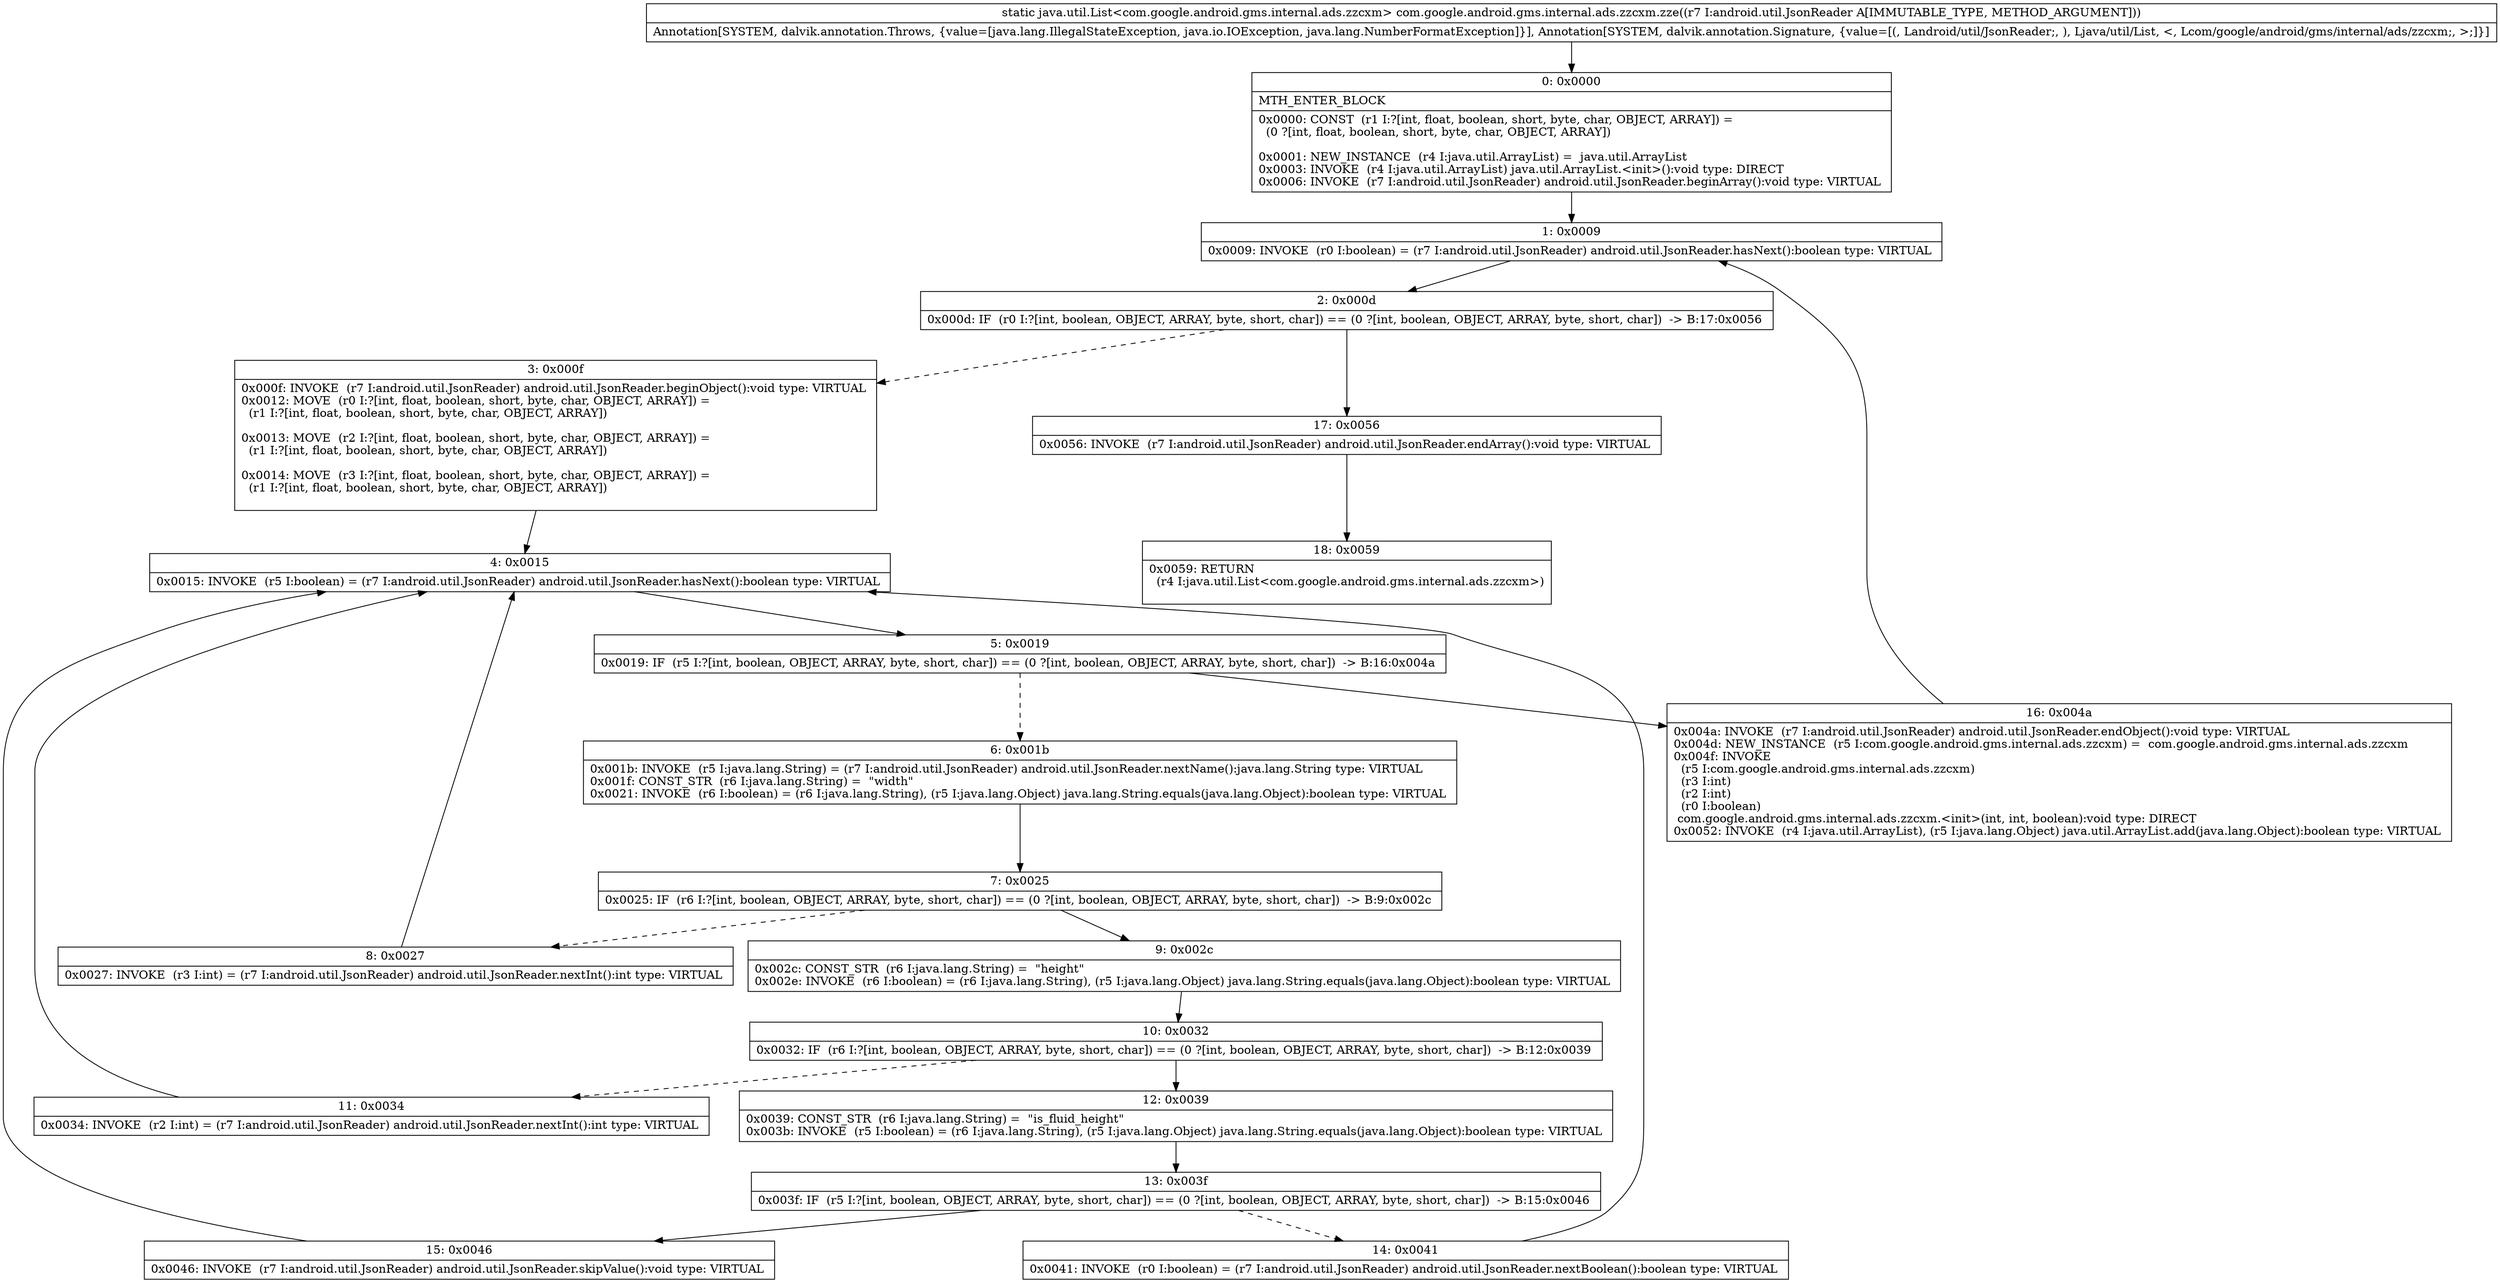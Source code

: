 digraph "CFG forcom.google.android.gms.internal.ads.zzcxm.zze(Landroid\/util\/JsonReader;)Ljava\/util\/List;" {
Node_0 [shape=record,label="{0\:\ 0x0000|MTH_ENTER_BLOCK\l|0x0000: CONST  (r1 I:?[int, float, boolean, short, byte, char, OBJECT, ARRAY]) = \l  (0 ?[int, float, boolean, short, byte, char, OBJECT, ARRAY])\l \l0x0001: NEW_INSTANCE  (r4 I:java.util.ArrayList) =  java.util.ArrayList \l0x0003: INVOKE  (r4 I:java.util.ArrayList) java.util.ArrayList.\<init\>():void type: DIRECT \l0x0006: INVOKE  (r7 I:android.util.JsonReader) android.util.JsonReader.beginArray():void type: VIRTUAL \l}"];
Node_1 [shape=record,label="{1\:\ 0x0009|0x0009: INVOKE  (r0 I:boolean) = (r7 I:android.util.JsonReader) android.util.JsonReader.hasNext():boolean type: VIRTUAL \l}"];
Node_2 [shape=record,label="{2\:\ 0x000d|0x000d: IF  (r0 I:?[int, boolean, OBJECT, ARRAY, byte, short, char]) == (0 ?[int, boolean, OBJECT, ARRAY, byte, short, char])  \-\> B:17:0x0056 \l}"];
Node_3 [shape=record,label="{3\:\ 0x000f|0x000f: INVOKE  (r7 I:android.util.JsonReader) android.util.JsonReader.beginObject():void type: VIRTUAL \l0x0012: MOVE  (r0 I:?[int, float, boolean, short, byte, char, OBJECT, ARRAY]) = \l  (r1 I:?[int, float, boolean, short, byte, char, OBJECT, ARRAY])\l \l0x0013: MOVE  (r2 I:?[int, float, boolean, short, byte, char, OBJECT, ARRAY]) = \l  (r1 I:?[int, float, boolean, short, byte, char, OBJECT, ARRAY])\l \l0x0014: MOVE  (r3 I:?[int, float, boolean, short, byte, char, OBJECT, ARRAY]) = \l  (r1 I:?[int, float, boolean, short, byte, char, OBJECT, ARRAY])\l \l}"];
Node_4 [shape=record,label="{4\:\ 0x0015|0x0015: INVOKE  (r5 I:boolean) = (r7 I:android.util.JsonReader) android.util.JsonReader.hasNext():boolean type: VIRTUAL \l}"];
Node_5 [shape=record,label="{5\:\ 0x0019|0x0019: IF  (r5 I:?[int, boolean, OBJECT, ARRAY, byte, short, char]) == (0 ?[int, boolean, OBJECT, ARRAY, byte, short, char])  \-\> B:16:0x004a \l}"];
Node_6 [shape=record,label="{6\:\ 0x001b|0x001b: INVOKE  (r5 I:java.lang.String) = (r7 I:android.util.JsonReader) android.util.JsonReader.nextName():java.lang.String type: VIRTUAL \l0x001f: CONST_STR  (r6 I:java.lang.String) =  \"width\" \l0x0021: INVOKE  (r6 I:boolean) = (r6 I:java.lang.String), (r5 I:java.lang.Object) java.lang.String.equals(java.lang.Object):boolean type: VIRTUAL \l}"];
Node_7 [shape=record,label="{7\:\ 0x0025|0x0025: IF  (r6 I:?[int, boolean, OBJECT, ARRAY, byte, short, char]) == (0 ?[int, boolean, OBJECT, ARRAY, byte, short, char])  \-\> B:9:0x002c \l}"];
Node_8 [shape=record,label="{8\:\ 0x0027|0x0027: INVOKE  (r3 I:int) = (r7 I:android.util.JsonReader) android.util.JsonReader.nextInt():int type: VIRTUAL \l}"];
Node_9 [shape=record,label="{9\:\ 0x002c|0x002c: CONST_STR  (r6 I:java.lang.String) =  \"height\" \l0x002e: INVOKE  (r6 I:boolean) = (r6 I:java.lang.String), (r5 I:java.lang.Object) java.lang.String.equals(java.lang.Object):boolean type: VIRTUAL \l}"];
Node_10 [shape=record,label="{10\:\ 0x0032|0x0032: IF  (r6 I:?[int, boolean, OBJECT, ARRAY, byte, short, char]) == (0 ?[int, boolean, OBJECT, ARRAY, byte, short, char])  \-\> B:12:0x0039 \l}"];
Node_11 [shape=record,label="{11\:\ 0x0034|0x0034: INVOKE  (r2 I:int) = (r7 I:android.util.JsonReader) android.util.JsonReader.nextInt():int type: VIRTUAL \l}"];
Node_12 [shape=record,label="{12\:\ 0x0039|0x0039: CONST_STR  (r6 I:java.lang.String) =  \"is_fluid_height\" \l0x003b: INVOKE  (r5 I:boolean) = (r6 I:java.lang.String), (r5 I:java.lang.Object) java.lang.String.equals(java.lang.Object):boolean type: VIRTUAL \l}"];
Node_13 [shape=record,label="{13\:\ 0x003f|0x003f: IF  (r5 I:?[int, boolean, OBJECT, ARRAY, byte, short, char]) == (0 ?[int, boolean, OBJECT, ARRAY, byte, short, char])  \-\> B:15:0x0046 \l}"];
Node_14 [shape=record,label="{14\:\ 0x0041|0x0041: INVOKE  (r0 I:boolean) = (r7 I:android.util.JsonReader) android.util.JsonReader.nextBoolean():boolean type: VIRTUAL \l}"];
Node_15 [shape=record,label="{15\:\ 0x0046|0x0046: INVOKE  (r7 I:android.util.JsonReader) android.util.JsonReader.skipValue():void type: VIRTUAL \l}"];
Node_16 [shape=record,label="{16\:\ 0x004a|0x004a: INVOKE  (r7 I:android.util.JsonReader) android.util.JsonReader.endObject():void type: VIRTUAL \l0x004d: NEW_INSTANCE  (r5 I:com.google.android.gms.internal.ads.zzcxm) =  com.google.android.gms.internal.ads.zzcxm \l0x004f: INVOKE  \l  (r5 I:com.google.android.gms.internal.ads.zzcxm)\l  (r3 I:int)\l  (r2 I:int)\l  (r0 I:boolean)\l com.google.android.gms.internal.ads.zzcxm.\<init\>(int, int, boolean):void type: DIRECT \l0x0052: INVOKE  (r4 I:java.util.ArrayList), (r5 I:java.lang.Object) java.util.ArrayList.add(java.lang.Object):boolean type: VIRTUAL \l}"];
Node_17 [shape=record,label="{17\:\ 0x0056|0x0056: INVOKE  (r7 I:android.util.JsonReader) android.util.JsonReader.endArray():void type: VIRTUAL \l}"];
Node_18 [shape=record,label="{18\:\ 0x0059|0x0059: RETURN  \l  (r4 I:java.util.List\<com.google.android.gms.internal.ads.zzcxm\>)\l \l}"];
MethodNode[shape=record,label="{static java.util.List\<com.google.android.gms.internal.ads.zzcxm\> com.google.android.gms.internal.ads.zzcxm.zze((r7 I:android.util.JsonReader A[IMMUTABLE_TYPE, METHOD_ARGUMENT]))  | Annotation[SYSTEM, dalvik.annotation.Throws, \{value=[java.lang.IllegalStateException, java.io.IOException, java.lang.NumberFormatException]\}], Annotation[SYSTEM, dalvik.annotation.Signature, \{value=[(, Landroid\/util\/JsonReader;, ), Ljava\/util\/List, \<, Lcom\/google\/android\/gms\/internal\/ads\/zzcxm;, \>;]\}]\l}"];
MethodNode -> Node_0;
Node_0 -> Node_1;
Node_1 -> Node_2;
Node_2 -> Node_3[style=dashed];
Node_2 -> Node_17;
Node_3 -> Node_4;
Node_4 -> Node_5;
Node_5 -> Node_6[style=dashed];
Node_5 -> Node_16;
Node_6 -> Node_7;
Node_7 -> Node_8[style=dashed];
Node_7 -> Node_9;
Node_8 -> Node_4;
Node_9 -> Node_10;
Node_10 -> Node_11[style=dashed];
Node_10 -> Node_12;
Node_11 -> Node_4;
Node_12 -> Node_13;
Node_13 -> Node_14[style=dashed];
Node_13 -> Node_15;
Node_14 -> Node_4;
Node_15 -> Node_4;
Node_16 -> Node_1;
Node_17 -> Node_18;
}

